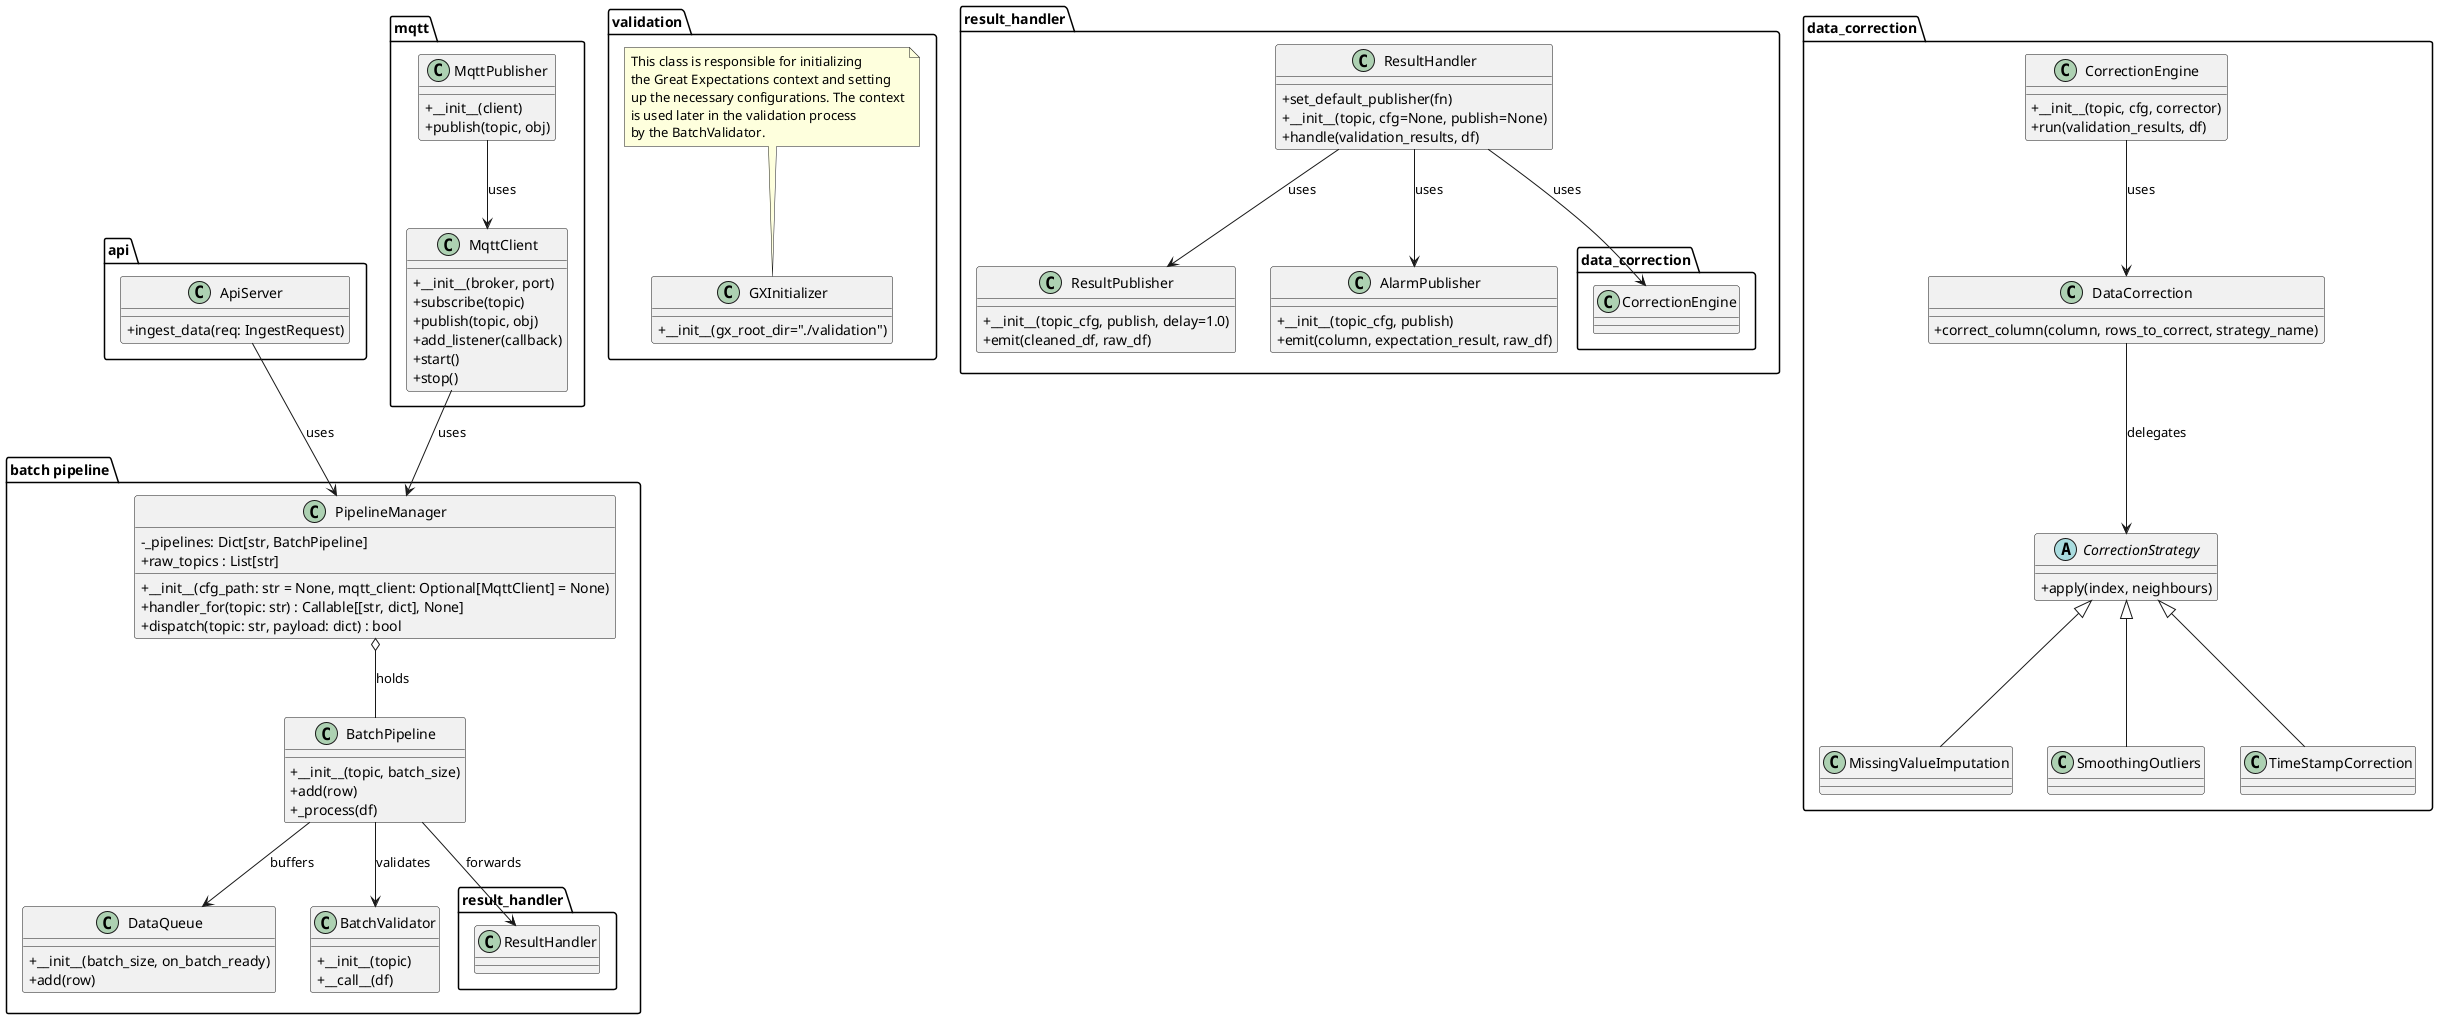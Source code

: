 @startuml ds2
skinparam classAttributeIconSize 0

' ─────────────── API Ingestion ─────────────────────────────
package "api" {
    class ApiServer {
        + ingest_data(req: IngestRequest)
    }
}



' ─────────────── MQTT / routing ───────────────────────────
package mqtt {
    class MqttClient {
        +__init__(broker, port)
        +subscribe(topic)
        +publish(topic, obj)
        +add_listener(callback)
        +start()
        +stop()
    }

    class MqttPublisher {
        +__init__(client)
        +publish(topic, obj)
    }


    MqttPublisher --> MqttClient : uses
}

' ─────────────── Batch pipeline ───────────────────────────
package "batch pipeline" {
    class PipelineManager {
        - _pipelines: Dict[str, BatchPipeline]
        + __init__(cfg_path: str = None, mqtt_client: Optional[MqttClient] = None)
        + handler_for(topic: str) : Callable[[str, dict], None]
        + dispatch(topic: str, payload: dict) : bool
        + raw_topics : List[str]
    }


    class DataQueue {
        +__init__(batch_size, on_batch_ready)
        +add(row)
    }

    class BatchValidator {
        +__init__(topic)
        +__call__(df)
    }

    class BatchPipeline {
        +__init__(topic, batch_size)
        +add(row)
        +_process(df)
    }

    BatchPipeline --> DataQueue        : buffers
    BatchPipeline --> BatchValidator   : validates
    BatchPipeline --> result_handler.ResultHandler : forwards
    PipelineManager o-- BatchPipeline    : holds  
}

ApiServer        --> PipelineManager : uses  
MqttClient       --> PipelineManager : uses  

' ─────────────── Validation bootstrap ────────────────────
package validation {
    class GXInitializer {
        +__init__(gx_root_dir="./validation")
    }
    note top of GXInitializer
        This class is responsible for initializing
        the Great Expectations context and setting
        up the necessary configurations. The context
        is used later in the validation process
        by the BatchValidator.
    end note
}

' ─────────────── Result handling / publish ───────────────
package result_handler {
    class ResultHandler {
        +set_default_publisher(fn)
        +__init__(topic, cfg=None, publish=None)
        +handle(validation_results, df)
    }

    class ResultPublisher {
        +__init__(topic_cfg, publish, delay=1.0)
        +emit(cleaned_df, raw_df)
    }

    class AlarmPublisher {
        + __init__(topic_cfg, publish)
        + emit(column, expectation_result, raw_df)
    }

    ResultHandler --> ResultPublisher      : uses
    ResultHandler --> AlarmPublisher       : uses
    ResultHandler --> data_correction.CorrectionEngine : uses
}

' ─────────────── Data-correction engine ───────────────────
package data_correction {
    class CorrectionEngine {
        +__init__(topic, cfg, corrector)
        +run(validation_results, df)
    }

    class DataCorrection {
        +correct_column(column, rows_to_correct, strategy_name)
    }

    abstract class CorrectionStrategy {
        +apply(index, neighbours)
    }

    class MissingValueImputation
    class SmoothingOutliers

    CorrectionStrategy <|-- MissingValueImputation
    CorrectionStrategy <|-- SmoothingOutliers
    CorrectionStrategy <|-- TimeStampCorrection

    CorrectionEngine --> DataCorrection : uses
    DataCorrection   --> CorrectionStrategy : delegates
}

' ─────────────── Cross-package links ─────────────────────

@enduml
